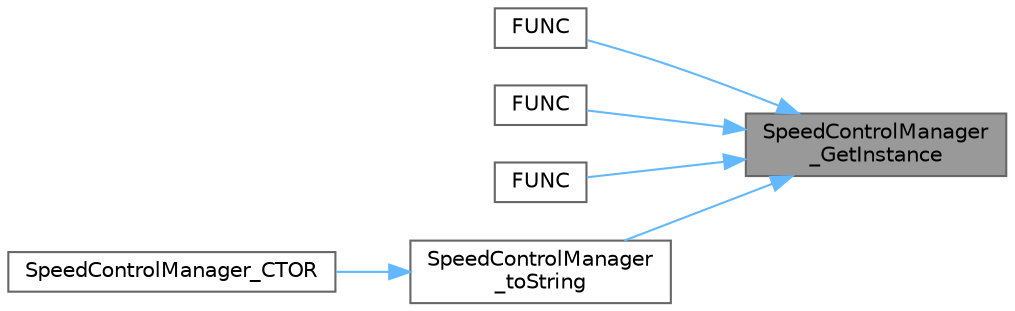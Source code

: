 digraph "SpeedControlManager_GetInstance"
{
 // LATEX_PDF_SIZE
  bgcolor="transparent";
  edge [fontname=Helvetica,fontsize=10,labelfontname=Helvetica,labelfontsize=10];
  node [fontname=Helvetica,fontsize=10,shape=box,height=0.2,width=0.4];
  rankdir="RL";
  Node1 [id="Node000001",label="SpeedControlManager\l_GetInstance",height=0.2,width=0.4,color="gray40", fillcolor="grey60", style="filled", fontcolor="black",tooltip="Public function to access the Speed Control Manager instance."];
  Node1 -> Node2 [id="edge1_Node000001_Node000002",dir="back",color="steelblue1",style="solid",tooltip=" "];
  Node2 [id="Node000002",label="FUNC",height=0.2,width=0.4,color="grey40", fillcolor="white", style="filled",URL="$_speed_control_manager__ru_initialisation_8c.html#a56149081369bee7b38d457aa27ad7f63",tooltip="Initializes the speed control manager."];
  Node1 -> Node3 [id="edge2_Node000001_Node000003",dir="back",color="steelblue1",style="solid",tooltip=" "];
  Node3 [id="Node000003",label="FUNC",height=0.2,width=0.4,color="grey40", fillcolor="white", style="filled",URL="$_speed_control_manager__ru_refresh_8c.html#a694f8e33184055bd01f4365ef5049f70",tooltip="Refreshes the speed control manager's status."];
  Node1 -> Node4 [id="edge3_Node000001_Node000004",dir="back",color="steelblue1",style="solid",tooltip=" "];
  Node4 [id="Node000004",label="FUNC",height=0.2,width=0.4,color="grey40", fillcolor="white", style="filled",URL="$_speed_control_manager__ru_update_8c.html#abe129bef8ebf1912e60b0f0bc1c46792",tooltip="Updates the speed control manager's configuration."];
  Node1 -> Node5 [id="edge4_Node000001_Node000005",dir="back",color="steelblue1",style="solid",tooltip=" "];
  Node5 [id="Node000005",label="SpeedControlManager\l_toString",height=0.2,width=0.4,color="grey40", fillcolor="white", style="filled",URL="$_speed_control_manager_8c.html#a09499a5b1e91f1eb26f085cd91206053",tooltip="Converts the SpeedControlManager to a string representation."];
  Node5 -> Node6 [id="edge5_Node000005_Node000006",dir="back",color="steelblue1",style="solid",tooltip=" "];
  Node6 [id="Node000006",label="SpeedControlManager_CTOR",height=0.2,width=0.4,color="grey40", fillcolor="white", style="filled",URL="$_speed_control_manager_8c.html#a840d63c1dae96bad2a6bf92f9717ef07",tooltip="Constructor for the Speed Control Manager."];
}
